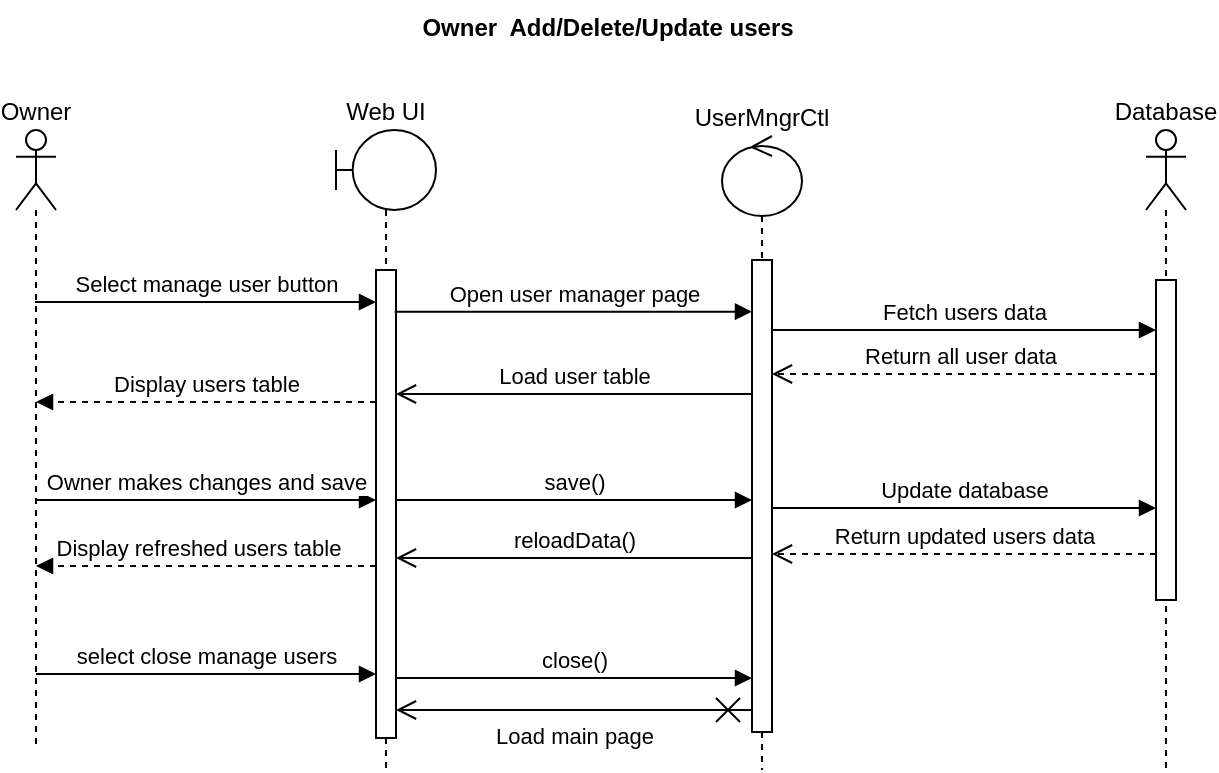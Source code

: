 <mxfile version="20.3.0" type="device"><diagram id="aWFk8jPY2MmRojWQCba8" name="Page-1"><mxGraphModel dx="1422" dy="857" grid="0" gridSize="10" guides="1" tooltips="1" connect="1" arrows="1" fold="1" page="1" pageScale="1" pageWidth="850" pageHeight="1100" math="0" shadow="0"><root><mxCell id="0"/><mxCell id="1" parent="0"/><mxCell id="fuEKCW4SCzqdRqs_v720-33" value="Owner  Add/Delete/Update users" style="text;align=center;fontStyle=1;verticalAlign=middle;spacingLeft=3;spacingRight=3;strokeColor=none;rotatable=0;points=[[0,0.5],[1,0.5]];portConstraint=eastwest;gradientColor=none;" parent="1" vertex="1"><mxGeometry x="316" y="195" width="80" height="26" as="geometry"/></mxCell><mxCell id="ytdm0bjvOUmg3eVs8yCo-1" value="Owner" style="shape=umlLifeline;participant=umlActor;perimeter=lifelinePerimeter;whiteSpace=wrap;html=1;container=1;collapsible=0;recursiveResize=0;verticalAlign=bottom;spacingTop=36;outlineConnect=0;labelPosition=center;verticalLabelPosition=top;align=center;" parent="1" vertex="1"><mxGeometry x="60" y="260" width="20" height="310" as="geometry"/></mxCell><mxCell id="ytdm0bjvOUmg3eVs8yCo-2" value="Web UI" style="shape=umlLifeline;participant=umlBoundary;perimeter=lifelinePerimeter;whiteSpace=wrap;html=1;container=1;collapsible=0;recursiveResize=0;verticalAlign=bottom;spacingTop=36;outlineConnect=0;labelPosition=center;verticalLabelPosition=top;align=center;" parent="1" vertex="1"><mxGeometry x="220" y="260" width="50" height="320" as="geometry"/></mxCell><mxCell id="ytdm0bjvOUmg3eVs8yCo-6" value="" style="html=1;points=[];perimeter=orthogonalPerimeter;" parent="ytdm0bjvOUmg3eVs8yCo-2" vertex="1"><mxGeometry x="20" y="70" width="10" height="234" as="geometry"/></mxCell><mxCell id="ytdm0bjvOUmg3eVs8yCo-3" value="Database" style="shape=umlLifeline;participant=umlActor;perimeter=lifelinePerimeter;whiteSpace=wrap;html=1;container=1;collapsible=0;recursiveResize=0;verticalAlign=bottom;spacingTop=36;outlineConnect=0;labelPosition=center;verticalLabelPosition=top;align=center;" parent="1" vertex="1"><mxGeometry x="625" y="260" width="20" height="320" as="geometry"/></mxCell><mxCell id="ytdm0bjvOUmg3eVs8yCo-9" value="" style="html=1;points=[];perimeter=orthogonalPerimeter;" parent="ytdm0bjvOUmg3eVs8yCo-3" vertex="1"><mxGeometry x="5" y="75" width="10" height="160" as="geometry"/></mxCell><mxCell id="ytdm0bjvOUmg3eVs8yCo-5" value="UserMngrCtl" style="shape=umlLifeline;participant=umlControl;perimeter=lifelinePerimeter;whiteSpace=wrap;html=1;container=1;collapsible=0;recursiveResize=0;verticalAlign=bottom;spacingTop=36;outlineConnect=0;labelPosition=center;verticalLabelPosition=top;align=center;" parent="1" vertex="1"><mxGeometry x="413" y="263" width="40" height="317" as="geometry"/></mxCell><mxCell id="ytdm0bjvOUmg3eVs8yCo-7" value="" style="html=1;points=[];perimeter=orthogonalPerimeter;" parent="ytdm0bjvOUmg3eVs8yCo-5" vertex="1"><mxGeometry x="15" y="62" width="10" height="236" as="geometry"/></mxCell><mxCell id="ytdm0bjvOUmg3eVs8yCo-12" value="Fetch users data" style="html=1;verticalAlign=bottom;endArrow=block;rounded=0;" parent="1" source="ytdm0bjvOUmg3eVs8yCo-7" target="ytdm0bjvOUmg3eVs8yCo-9" edge="1"><mxGeometry width="80" relative="1" as="geometry"><mxPoint x="630" y="345" as="sourcePoint"/><mxPoint x="710" y="345" as="targetPoint"/><Array as="points"><mxPoint x="539" y="360"/></Array></mxGeometry></mxCell><mxCell id="ytdm0bjvOUmg3eVs8yCo-13" value="Return all user data" style="html=1;verticalAlign=bottom;endArrow=open;dashed=1;endSize=8;rounded=0;" parent="1" source="ytdm0bjvOUmg3eVs8yCo-9" target="ytdm0bjvOUmg3eVs8yCo-7" edge="1"><mxGeometry x="0.021" relative="1" as="geometry"><mxPoint x="710" y="374.5" as="sourcePoint"/><mxPoint x="370" y="374.5" as="targetPoint"/><Array as="points"><mxPoint x="485" y="382"/></Array><mxPoint as="offset"/></mxGeometry></mxCell><mxCell id="w5uDAgEvV8OGOobbDXhR-2" value="Select manage user button" style="html=1;verticalAlign=bottom;endArrow=block;rounded=0;" parent="1" target="ytdm0bjvOUmg3eVs8yCo-6" edge="1"><mxGeometry width="80" relative="1" as="geometry"><mxPoint x="69.5" y="346" as="sourcePoint"/><mxPoint x="220" y="346" as="targetPoint"/></mxGeometry></mxCell><mxCell id="w5uDAgEvV8OGOobbDXhR-5" value="reloadData()" style="html=1;verticalAlign=bottom;endArrow=open;endSize=8;rounded=0;" parent="1" source="ytdm0bjvOUmg3eVs8yCo-7" target="ytdm0bjvOUmg3eVs8yCo-6" edge="1"><mxGeometry relative="1" as="geometry"><mxPoint x="351" y="515" as="sourcePoint"/><mxPoint x="230" y="515" as="targetPoint"/><Array as="points"><mxPoint x="363" y="474"/></Array></mxGeometry></mxCell><mxCell id="w5uDAgEvV8OGOobbDXhR-7" value="Owner makes changes and save" style="html=1;verticalAlign=bottom;endArrow=block;rounded=0;" parent="1" source="ytdm0bjvOUmg3eVs8yCo-1" target="ytdm0bjvOUmg3eVs8yCo-6" edge="1"><mxGeometry width="80" relative="1" as="geometry"><mxPoint x="36" y="450" as="sourcePoint"/><mxPoint x="186.5" y="450" as="targetPoint"/><Array as="points"><mxPoint x="147" y="445"/></Array></mxGeometry></mxCell><mxCell id="w5uDAgEvV8OGOobbDXhR-8" value="save()" style="html=1;verticalAlign=bottom;endArrow=block;rounded=0;" parent="1" source="ytdm0bjvOUmg3eVs8yCo-6" target="ytdm0bjvOUmg3eVs8yCo-7" edge="1"><mxGeometry width="80" relative="1" as="geometry"><mxPoint x="230" y="475" as="sourcePoint"/><mxPoint x="507" y="460" as="targetPoint"/><Array as="points"><mxPoint x="263" y="445"/></Array></mxGeometry></mxCell><mxCell id="w5uDAgEvV8OGOobbDXhR-9" value="Update database" style="html=1;verticalAlign=bottom;endArrow=block;rounded=0;" parent="1" source="ytdm0bjvOUmg3eVs8yCo-7" target="ytdm0bjvOUmg3eVs8yCo-9" edge="1"><mxGeometry width="80" relative="1" as="geometry"><mxPoint x="525" y="475" as="sourcePoint"/><mxPoint x="730" y="474.5" as="targetPoint"/><Array as="points"><mxPoint x="599" y="449"/></Array></mxGeometry></mxCell><mxCell id="w5uDAgEvV8OGOobbDXhR-10" value="Return updated users data" style="html=1;verticalAlign=bottom;endArrow=open;dashed=1;endSize=8;rounded=0;" parent="1" source="ytdm0bjvOUmg3eVs8yCo-9" target="ytdm0bjvOUmg3eVs8yCo-7" edge="1"><mxGeometry relative="1" as="geometry"><mxPoint x="683" y="476" as="sourcePoint"/><mxPoint x="398" y="476" as="targetPoint"/><Array as="points"><mxPoint x="444" y="472"/></Array></mxGeometry></mxCell><mxCell id="w5uDAgEvV8OGOobbDXhR-11" value="Load main page" style="endArrow=open;startArrow=cross;endFill=0;startFill=0;endSize=8;startSize=10;html=1;rounded=0;labelPosition=center;verticalLabelPosition=bottom;align=center;verticalAlign=top;" parent="1" source="ytdm0bjvOUmg3eVs8yCo-7" target="ytdm0bjvOUmg3eVs8yCo-6" edge="1"><mxGeometry width="160" relative="1" as="geometry"><mxPoint x="399" y="552" as="sourcePoint"/><mxPoint x="274" y="552" as="targetPoint"/><Array as="points"><mxPoint x="345" y="550"/></Array></mxGeometry></mxCell><mxCell id="w5uDAgEvV8OGOobbDXhR-12" value="select close manage users" style="html=1;verticalAlign=bottom;endArrow=block;rounded=0;" parent="1" source="ytdm0bjvOUmg3eVs8yCo-1" target="ytdm0bjvOUmg3eVs8yCo-6" edge="1"><mxGeometry width="80" relative="1" as="geometry"><mxPoint x="39" y="517" as="sourcePoint"/><mxPoint x="189.5" y="517" as="targetPoint"/><Array as="points"><mxPoint x="207" y="532"/></Array></mxGeometry></mxCell><mxCell id="w5uDAgEvV8OGOobbDXhR-13" value="close()" style="html=1;verticalAlign=bottom;endArrow=block;rounded=0;" parent="1" source="ytdm0bjvOUmg3eVs8yCo-6" target="ytdm0bjvOUmg3eVs8yCo-7" edge="1"><mxGeometry width="80" relative="1" as="geometry"><mxPoint x="281" y="522" as="sourcePoint"/><mxPoint x="388" y="522" as="targetPoint"/><Array as="points"><mxPoint x="329" y="534"/></Array></mxGeometry></mxCell><mxCell id="w5uDAgEvV8OGOobbDXhR-15" value="Display refreshed users table" style="html=1;verticalAlign=bottom;endArrow=block;rounded=0;dashed=1;" parent="1" source="ytdm0bjvOUmg3eVs8yCo-6" target="ytdm0bjvOUmg3eVs8yCo-1" edge="1"><mxGeometry x="0.052" width="80" relative="1" as="geometry"><mxPoint x="167.5" y="490" as="sourcePoint"/><mxPoint x="17" y="490" as="targetPoint"/><Array as="points"><mxPoint x="179" y="478"/></Array><mxPoint as="offset"/></mxGeometry></mxCell><mxCell id="pDry6CFg0mvzVYSw5flH-1" value="Open user manager page" style="html=1;verticalAlign=bottom;endArrow=block;rounded=0;exitX=0.933;exitY=0.089;exitDx=0;exitDy=0;exitPerimeter=0;" parent="1" source="ytdm0bjvOUmg3eVs8yCo-6" target="ytdm0bjvOUmg3eVs8yCo-7" edge="1"><mxGeometry width="80" relative="1" as="geometry"><mxPoint x="234" y="356" as="sourcePoint"/><mxPoint x="384" y="356" as="targetPoint"/></mxGeometry></mxCell><mxCell id="pDry6CFg0mvzVYSw5flH-2" value="Load user table" style="html=1;verticalAlign=bottom;endArrow=open;endSize=8;rounded=0;" parent="1" source="ytdm0bjvOUmg3eVs8yCo-7" target="ytdm0bjvOUmg3eVs8yCo-6" edge="1"><mxGeometry relative="1" as="geometry"><mxPoint x="333" y="401" as="sourcePoint"/><mxPoint x="253" y="401" as="targetPoint"/><Array as="points"><mxPoint x="272" y="392"/></Array></mxGeometry></mxCell><mxCell id="pDry6CFg0mvzVYSw5flH-3" value="Display users table" style="html=1;verticalAlign=bottom;endArrow=block;rounded=0;dashed=1;" parent="1" source="ytdm0bjvOUmg3eVs8yCo-6" target="ytdm0bjvOUmg3eVs8yCo-1" edge="1"><mxGeometry width="80" relative="1" as="geometry"><mxPoint x="179" y="420" as="sourcePoint"/><mxPoint x="350" y="423" as="targetPoint"/><Array as="points"><mxPoint x="197" y="396"/></Array></mxGeometry></mxCell></root></mxGraphModel></diagram></mxfile>